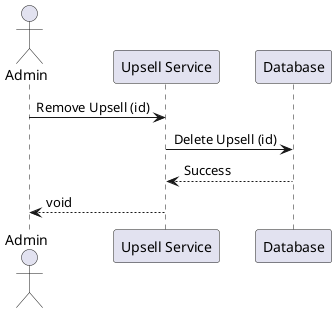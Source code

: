 @startuml
actor Admin
participant "Upsell Service" as Upsell
participant "Database" as DB

Admin -> Upsell: Remove Upsell (id)
Upsell -> DB: Delete Upsell (id)
DB --> Upsell: Success
Upsell --> Admin: void
@enduml
